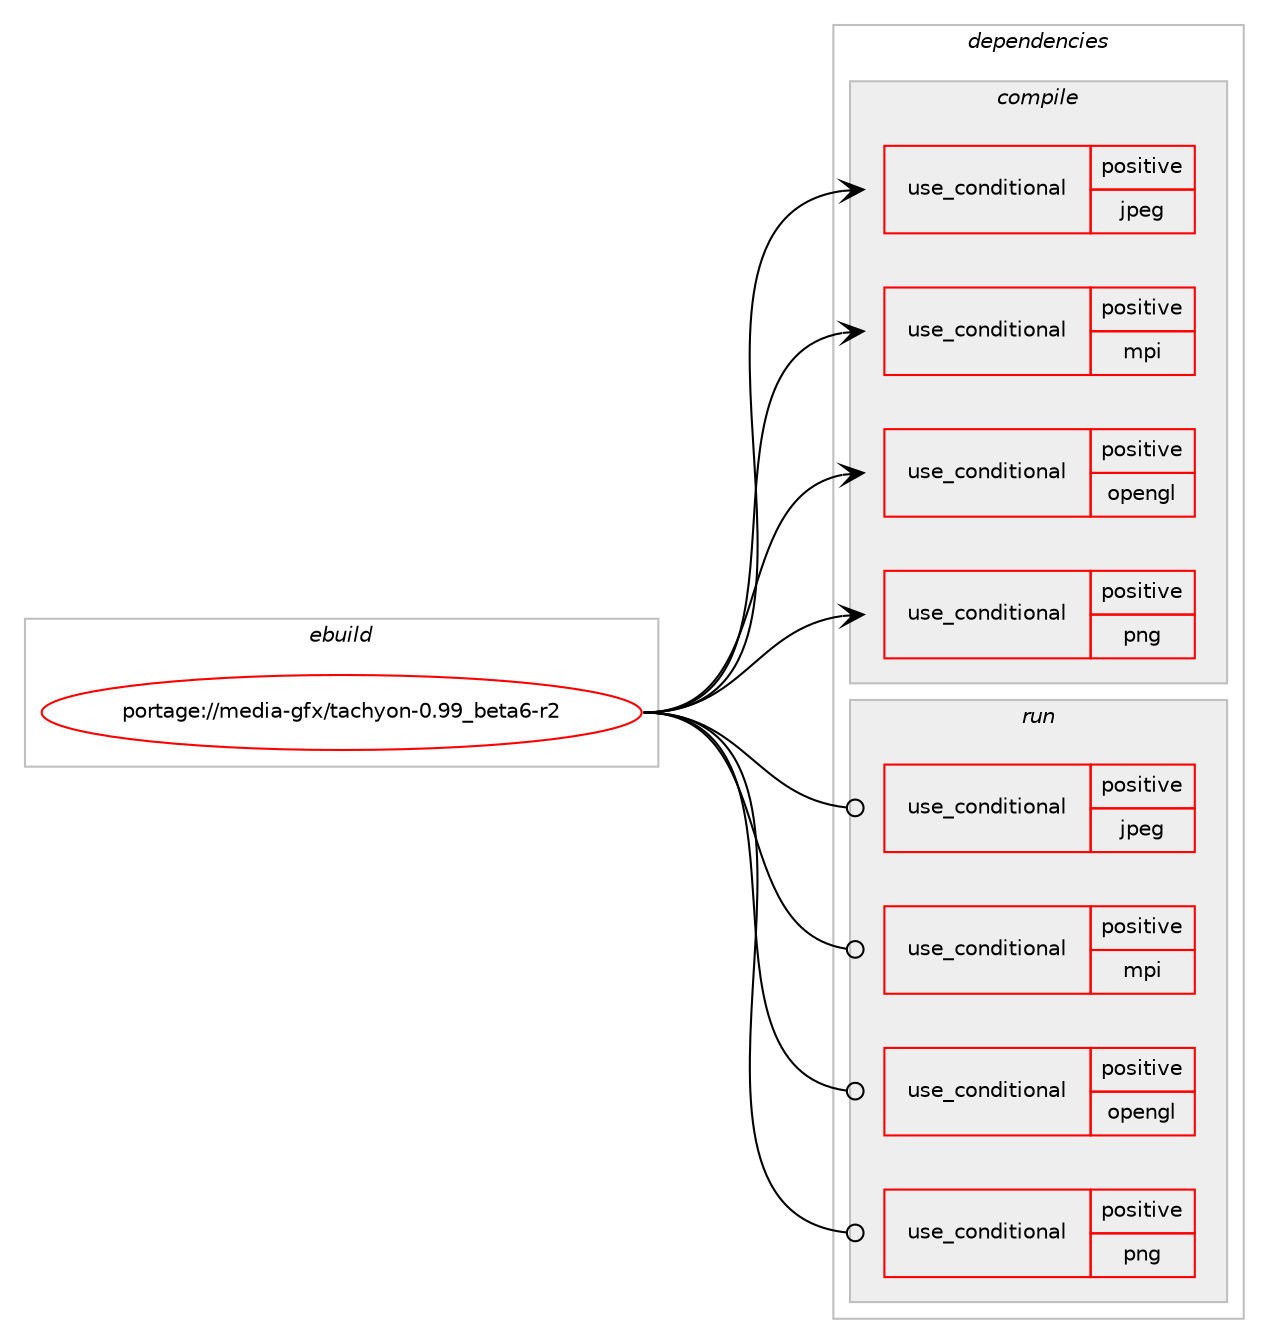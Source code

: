 digraph prolog {

# *************
# Graph options
# *************

newrank=true;
concentrate=true;
compound=true;
graph [rankdir=LR,fontname=Helvetica,fontsize=10,ranksep=1.5];#, ranksep=2.5, nodesep=0.2];
edge  [arrowhead=vee];
node  [fontname=Helvetica,fontsize=10];

# **********
# The ebuild
# **********

subgraph cluster_leftcol {
color=gray;
rank=same;
label=<<i>ebuild</i>>;
id [label="portage://media-gfx/tachyon-0.99_beta6-r2", color=red, width=4, href="../media-gfx/tachyon-0.99_beta6-r2.svg"];
}

# ****************
# The dependencies
# ****************

subgraph cluster_midcol {
color=gray;
label=<<i>dependencies</i>>;
subgraph cluster_compile {
fillcolor="#eeeeee";
style=filled;
label=<<i>compile</i>>;
subgraph cond72422 {
dependency153294 [label=<<TABLE BORDER="0" CELLBORDER="1" CELLSPACING="0" CELLPADDING="4"><TR><TD ROWSPAN="3" CELLPADDING="10">use_conditional</TD></TR><TR><TD>positive</TD></TR><TR><TD>jpeg</TD></TR></TABLE>>, shape=none, color=red];
# *** BEGIN UNKNOWN DEPENDENCY TYPE (TODO) ***
# dependency153294 -> package_dependency(portage://media-gfx/tachyon-0.99_beta6-r2,install,no,virtual,jpeg,none,[,,],[slot(0),equal],[])
# *** END UNKNOWN DEPENDENCY TYPE (TODO) ***

}
id:e -> dependency153294:w [weight=20,style="solid",arrowhead="vee"];
subgraph cond72423 {
dependency153295 [label=<<TABLE BORDER="0" CELLBORDER="1" CELLSPACING="0" CELLPADDING="4"><TR><TD ROWSPAN="3" CELLPADDING="10">use_conditional</TD></TR><TR><TD>positive</TD></TR><TR><TD>mpi</TD></TR></TABLE>>, shape=none, color=red];
# *** BEGIN UNKNOWN DEPENDENCY TYPE (TODO) ***
# dependency153295 -> package_dependency(portage://media-gfx/tachyon-0.99_beta6-r2,install,no,virtual,mpi,none,[,,],[],[])
# *** END UNKNOWN DEPENDENCY TYPE (TODO) ***

}
id:e -> dependency153295:w [weight=20,style="solid",arrowhead="vee"];
subgraph cond72424 {
dependency153296 [label=<<TABLE BORDER="0" CELLBORDER="1" CELLSPACING="0" CELLPADDING="4"><TR><TD ROWSPAN="3" CELLPADDING="10">use_conditional</TD></TR><TR><TD>positive</TD></TR><TR><TD>opengl</TD></TR></TABLE>>, shape=none, color=red];
# *** BEGIN UNKNOWN DEPENDENCY TYPE (TODO) ***
# dependency153296 -> package_dependency(portage://media-gfx/tachyon-0.99_beta6-r2,install,no,virtual,glu,none,[,,],[],[])
# *** END UNKNOWN DEPENDENCY TYPE (TODO) ***

# *** BEGIN UNKNOWN DEPENDENCY TYPE (TODO) ***
# dependency153296 -> package_dependency(portage://media-gfx/tachyon-0.99_beta6-r2,install,no,virtual,opengl,none,[,,],[],[])
# *** END UNKNOWN DEPENDENCY TYPE (TODO) ***

}
id:e -> dependency153296:w [weight=20,style="solid",arrowhead="vee"];
subgraph cond72425 {
dependency153297 [label=<<TABLE BORDER="0" CELLBORDER="1" CELLSPACING="0" CELLPADDING="4"><TR><TD ROWSPAN="3" CELLPADDING="10">use_conditional</TD></TR><TR><TD>positive</TD></TR><TR><TD>png</TD></TR></TABLE>>, shape=none, color=red];
# *** BEGIN UNKNOWN DEPENDENCY TYPE (TODO) ***
# dependency153297 -> package_dependency(portage://media-gfx/tachyon-0.99_beta6-r2,install,no,media-libs,libpng,none,[,,],[slot(0),equal],[])
# *** END UNKNOWN DEPENDENCY TYPE (TODO) ***

}
id:e -> dependency153297:w [weight=20,style="solid",arrowhead="vee"];
}
subgraph cluster_compileandrun {
fillcolor="#eeeeee";
style=filled;
label=<<i>compile and run</i>>;
}
subgraph cluster_run {
fillcolor="#eeeeee";
style=filled;
label=<<i>run</i>>;
subgraph cond72426 {
dependency153298 [label=<<TABLE BORDER="0" CELLBORDER="1" CELLSPACING="0" CELLPADDING="4"><TR><TD ROWSPAN="3" CELLPADDING="10">use_conditional</TD></TR><TR><TD>positive</TD></TR><TR><TD>jpeg</TD></TR></TABLE>>, shape=none, color=red];
# *** BEGIN UNKNOWN DEPENDENCY TYPE (TODO) ***
# dependency153298 -> package_dependency(portage://media-gfx/tachyon-0.99_beta6-r2,run,no,virtual,jpeg,none,[,,],[slot(0),equal],[])
# *** END UNKNOWN DEPENDENCY TYPE (TODO) ***

}
id:e -> dependency153298:w [weight=20,style="solid",arrowhead="odot"];
subgraph cond72427 {
dependency153299 [label=<<TABLE BORDER="0" CELLBORDER="1" CELLSPACING="0" CELLPADDING="4"><TR><TD ROWSPAN="3" CELLPADDING="10">use_conditional</TD></TR><TR><TD>positive</TD></TR><TR><TD>mpi</TD></TR></TABLE>>, shape=none, color=red];
# *** BEGIN UNKNOWN DEPENDENCY TYPE (TODO) ***
# dependency153299 -> package_dependency(portage://media-gfx/tachyon-0.99_beta6-r2,run,no,virtual,mpi,none,[,,],[],[])
# *** END UNKNOWN DEPENDENCY TYPE (TODO) ***

}
id:e -> dependency153299:w [weight=20,style="solid",arrowhead="odot"];
subgraph cond72428 {
dependency153300 [label=<<TABLE BORDER="0" CELLBORDER="1" CELLSPACING="0" CELLPADDING="4"><TR><TD ROWSPAN="3" CELLPADDING="10">use_conditional</TD></TR><TR><TD>positive</TD></TR><TR><TD>opengl</TD></TR></TABLE>>, shape=none, color=red];
# *** BEGIN UNKNOWN DEPENDENCY TYPE (TODO) ***
# dependency153300 -> package_dependency(portage://media-gfx/tachyon-0.99_beta6-r2,run,no,virtual,glu,none,[,,],[],[])
# *** END UNKNOWN DEPENDENCY TYPE (TODO) ***

# *** BEGIN UNKNOWN DEPENDENCY TYPE (TODO) ***
# dependency153300 -> package_dependency(portage://media-gfx/tachyon-0.99_beta6-r2,run,no,virtual,opengl,none,[,,],[],[])
# *** END UNKNOWN DEPENDENCY TYPE (TODO) ***

}
id:e -> dependency153300:w [weight=20,style="solid",arrowhead="odot"];
subgraph cond72429 {
dependency153301 [label=<<TABLE BORDER="0" CELLBORDER="1" CELLSPACING="0" CELLPADDING="4"><TR><TD ROWSPAN="3" CELLPADDING="10">use_conditional</TD></TR><TR><TD>positive</TD></TR><TR><TD>png</TD></TR></TABLE>>, shape=none, color=red];
# *** BEGIN UNKNOWN DEPENDENCY TYPE (TODO) ***
# dependency153301 -> package_dependency(portage://media-gfx/tachyon-0.99_beta6-r2,run,no,media-libs,libpng,none,[,,],[slot(0),equal],[])
# *** END UNKNOWN DEPENDENCY TYPE (TODO) ***

}
id:e -> dependency153301:w [weight=20,style="solid",arrowhead="odot"];
}
}

# **************
# The candidates
# **************

subgraph cluster_choices {
rank=same;
color=gray;
label=<<i>candidates</i>>;

}

}
